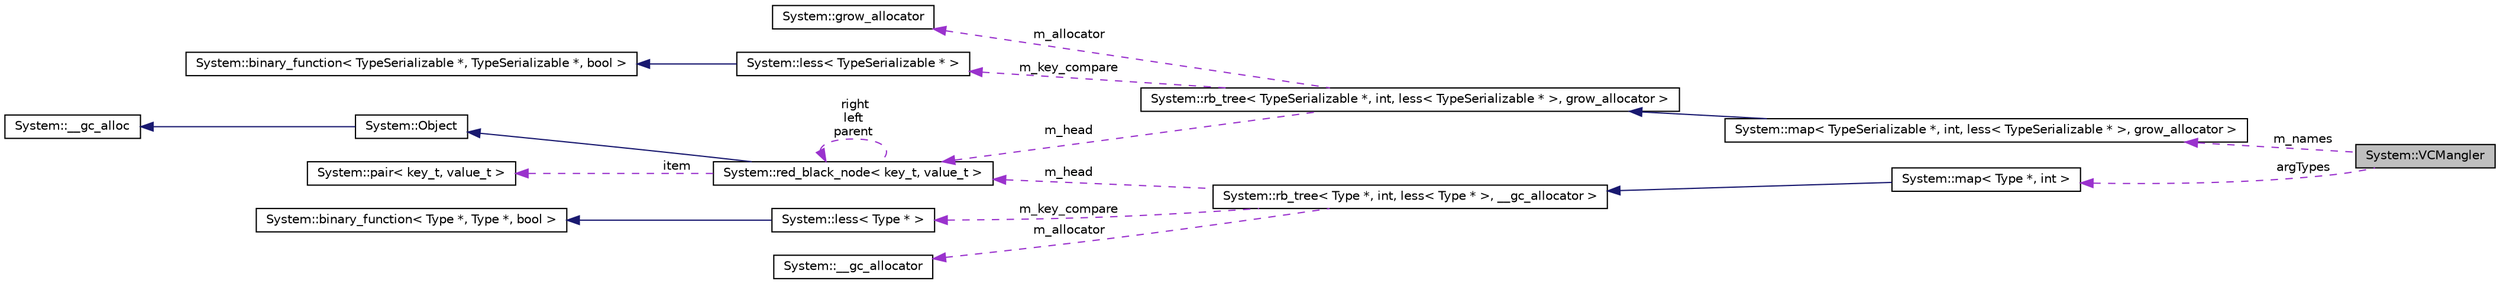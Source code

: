 digraph G
{
  edge [fontname="Helvetica",fontsize="10",labelfontname="Helvetica",labelfontsize="10"];
  node [fontname="Helvetica",fontsize="10",shape=record];
  rankdir="LR";
  Node1 [label="System::VCMangler",height=0.2,width=0.4,color="black", fillcolor="grey75", style="filled" fontcolor="black"];
  Node2 -> Node1 [dir="back",color="darkorchid3",fontsize="10",style="dashed",label=" m_names" ,fontname="Helvetica"];
  Node2 [label="System::map\< TypeSerializable *, int, less\< TypeSerializable * \>, grow_allocator \>",height=0.2,width=0.4,color="black", fillcolor="white", style="filled",URL="$class_system_1_1map.html"];
  Node3 -> Node2 [dir="back",color="midnightblue",fontsize="10",style="solid",fontname="Helvetica"];
  Node3 [label="System::rb_tree\< TypeSerializable *, int, less\< TypeSerializable * \>, grow_allocator \>",height=0.2,width=0.4,color="black", fillcolor="white", style="filled",URL="$class_system_1_1rb__tree.html"];
  Node4 -> Node3 [dir="back",color="darkorchid3",fontsize="10",style="dashed",label=" m_allocator" ,fontname="Helvetica"];
  Node4 [label="System::grow_allocator",height=0.2,width=0.4,color="black", fillcolor="white", style="filled",URL="$class_system_1_1grow__allocator.html"];
  Node5 -> Node3 [dir="back",color="darkorchid3",fontsize="10",style="dashed",label=" m_key_compare" ,fontname="Helvetica"];
  Node5 [label="System::less\< TypeSerializable * \>",height=0.2,width=0.4,color="black", fillcolor="white", style="filled",URL="$class_system_1_1less.html"];
  Node6 -> Node5 [dir="back",color="midnightblue",fontsize="10",style="solid",fontname="Helvetica"];
  Node6 [label="System::binary_function\< TypeSerializable *, TypeSerializable *, bool \>",height=0.2,width=0.4,color="black", fillcolor="white", style="filled",URL="$class_system_1_1binary__function.html"];
  Node7 -> Node3 [dir="back",color="darkorchid3",fontsize="10",style="dashed",label=" m_head" ,fontname="Helvetica"];
  Node7 [label="System::red_black_node\< key_t, value_t \>",height=0.2,width=0.4,color="black", fillcolor="white", style="filled",URL="$class_system_1_1red__black__node.html"];
  Node8 -> Node7 [dir="back",color="midnightblue",fontsize="10",style="solid",fontname="Helvetica"];
  Node8 [label="System::Object",height=0.2,width=0.4,color="black", fillcolor="white", style="filled",URL="$class_system_1_1_object.html"];
  Node9 -> Node8 [dir="back",color="midnightblue",fontsize="10",style="solid",fontname="Helvetica"];
  Node9 [label="System::__gc_alloc",height=0.2,width=0.4,color="black", fillcolor="white", style="filled",URL="$class_system_1_1____gc__alloc.html"];
  Node7 -> Node7 [dir="back",color="darkorchid3",fontsize="10",style="dashed",label=" right\nleft\nparent" ,fontname="Helvetica"];
  Node10 -> Node7 [dir="back",color="darkorchid3",fontsize="10",style="dashed",label=" item" ,fontname="Helvetica"];
  Node10 [label="System::pair\< key_t, value_t \>",height=0.2,width=0.4,color="black", fillcolor="white", style="filled",URL="$class_system_1_1pair.html"];
  Node11 -> Node1 [dir="back",color="darkorchid3",fontsize="10",style="dashed",label=" argTypes" ,fontname="Helvetica"];
  Node11 [label="System::map\< Type *, int \>",height=0.2,width=0.4,color="black", fillcolor="white", style="filled",URL="$class_system_1_1map.html"];
  Node12 -> Node11 [dir="back",color="midnightblue",fontsize="10",style="solid",fontname="Helvetica"];
  Node12 [label="System::rb_tree\< Type *, int, less\< Type * \>, __gc_allocator \>",height=0.2,width=0.4,color="black", fillcolor="white", style="filled",URL="$class_system_1_1rb__tree.html"];
  Node13 -> Node12 [dir="back",color="darkorchid3",fontsize="10",style="dashed",label=" m_allocator" ,fontname="Helvetica"];
  Node13 [label="System::__gc_allocator",height=0.2,width=0.4,color="black", fillcolor="white", style="filled",URL="$class_system_1_1____gc__allocator.html"];
  Node14 -> Node12 [dir="back",color="darkorchid3",fontsize="10",style="dashed",label=" m_key_compare" ,fontname="Helvetica"];
  Node14 [label="System::less\< Type * \>",height=0.2,width=0.4,color="black", fillcolor="white", style="filled",URL="$class_system_1_1less.html"];
  Node15 -> Node14 [dir="back",color="midnightblue",fontsize="10",style="solid",fontname="Helvetica"];
  Node15 [label="System::binary_function\< Type *, Type *, bool \>",height=0.2,width=0.4,color="black", fillcolor="white", style="filled",URL="$class_system_1_1binary__function.html"];
  Node7 -> Node12 [dir="back",color="darkorchid3",fontsize="10",style="dashed",label=" m_head" ,fontname="Helvetica"];
}
